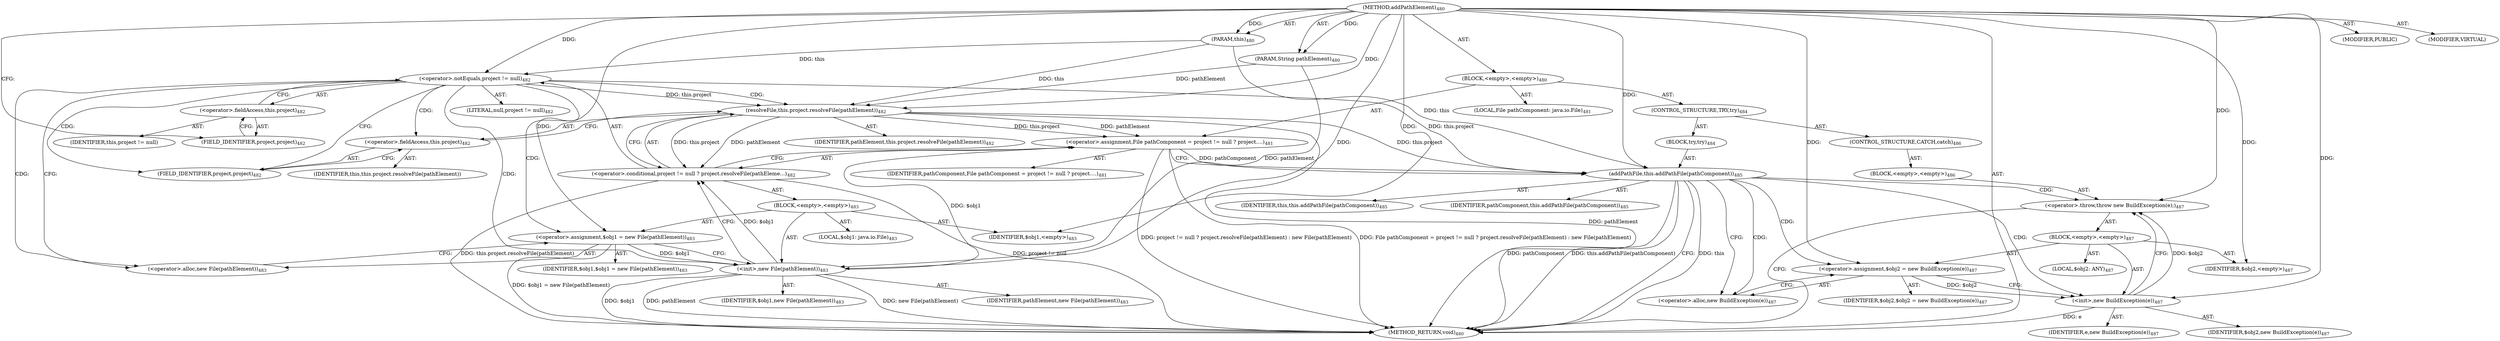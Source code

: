 digraph "addPathElement" {  
"111669149712" [label = <(METHOD,addPathElement)<SUB>480</SUB>> ]
"115964117002" [label = <(PARAM,this)<SUB>480</SUB>> ]
"115964117043" [label = <(PARAM,String pathElement)<SUB>480</SUB>> ]
"25769803809" [label = <(BLOCK,&lt;empty&gt;,&lt;empty&gt;)<SUB>480</SUB>> ]
"94489280520" [label = <(LOCAL,File pathComponent: java.io.File)<SUB>481</SUB>> ]
"30064771270" [label = <(&lt;operator&gt;.assignment,File pathComponent = project != null ? project....)<SUB>481</SUB>> ]
"68719476926" [label = <(IDENTIFIER,pathComponent,File pathComponent = project != null ? project....)<SUB>481</SUB>> ]
"30064771271" [label = <(&lt;operator&gt;.conditional,project != null ? project.resolveFile(pathEleme...)<SUB>482</SUB>> ]
"30064771272" [label = <(&lt;operator&gt;.notEquals,project != null)<SUB>482</SUB>> ]
"30064771273" [label = <(&lt;operator&gt;.fieldAccess,this.project)<SUB>482</SUB>> ]
"68719476927" [label = <(IDENTIFIER,this,project != null)> ]
"55834574920" [label = <(FIELD_IDENTIFIER,project,project)<SUB>482</SUB>> ]
"90194313253" [label = <(LITERAL,null,project != null)<SUB>482</SUB>> ]
"30064771274" [label = <(resolveFile,this.project.resolveFile(pathElement))<SUB>482</SUB>> ]
"30064771275" [label = <(&lt;operator&gt;.fieldAccess,this.project)<SUB>482</SUB>> ]
"68719476928" [label = <(IDENTIFIER,this,this.project.resolveFile(pathElement))> ]
"55834574921" [label = <(FIELD_IDENTIFIER,project,project)<SUB>482</SUB>> ]
"68719476929" [label = <(IDENTIFIER,pathElement,this.project.resolveFile(pathElement))<SUB>482</SUB>> ]
"25769803810" [label = <(BLOCK,&lt;empty&gt;,&lt;empty&gt;)<SUB>483</SUB>> ]
"94489280521" [label = <(LOCAL,$obj1: java.io.File)<SUB>483</SUB>> ]
"30064771276" [label = <(&lt;operator&gt;.assignment,$obj1 = new File(pathElement))<SUB>483</SUB>> ]
"68719476930" [label = <(IDENTIFIER,$obj1,$obj1 = new File(pathElement))<SUB>483</SUB>> ]
"30064771277" [label = <(&lt;operator&gt;.alloc,new File(pathElement))<SUB>483</SUB>> ]
"30064771278" [label = <(&lt;init&gt;,new File(pathElement))<SUB>483</SUB>> ]
"68719476931" [label = <(IDENTIFIER,$obj1,new File(pathElement))<SUB>483</SUB>> ]
"68719476932" [label = <(IDENTIFIER,pathElement,new File(pathElement))<SUB>483</SUB>> ]
"68719476933" [label = <(IDENTIFIER,$obj1,&lt;empty&gt;)<SUB>483</SUB>> ]
"47244640272" [label = <(CONTROL_STRUCTURE,TRY,try)<SUB>484</SUB>> ]
"25769803811" [label = <(BLOCK,try,try)<SUB>484</SUB>> ]
"30064771279" [label = <(addPathFile,this.addPathFile(pathComponent))<SUB>485</SUB>> ]
"68719476755" [label = <(IDENTIFIER,this,this.addPathFile(pathComponent))<SUB>485</SUB>> ]
"68719476934" [label = <(IDENTIFIER,pathComponent,this.addPathFile(pathComponent))<SUB>485</SUB>> ]
"47244640273" [label = <(CONTROL_STRUCTURE,CATCH,catch)<SUB>486</SUB>> ]
"25769803812" [label = <(BLOCK,&lt;empty&gt;,&lt;empty&gt;)<SUB>486</SUB>> ]
"30064771280" [label = <(&lt;operator&gt;.throw,throw new BuildException(e);)<SUB>487</SUB>> ]
"25769803813" [label = <(BLOCK,&lt;empty&gt;,&lt;empty&gt;)<SUB>487</SUB>> ]
"94489280522" [label = <(LOCAL,$obj2: ANY)<SUB>487</SUB>> ]
"30064771281" [label = <(&lt;operator&gt;.assignment,$obj2 = new BuildException(e))<SUB>487</SUB>> ]
"68719476935" [label = <(IDENTIFIER,$obj2,$obj2 = new BuildException(e))<SUB>487</SUB>> ]
"30064771282" [label = <(&lt;operator&gt;.alloc,new BuildException(e))<SUB>487</SUB>> ]
"30064771283" [label = <(&lt;init&gt;,new BuildException(e))<SUB>487</SUB>> ]
"68719476936" [label = <(IDENTIFIER,$obj2,new BuildException(e))<SUB>487</SUB>> ]
"68719476937" [label = <(IDENTIFIER,e,new BuildException(e))<SUB>487</SUB>> ]
"68719476938" [label = <(IDENTIFIER,$obj2,&lt;empty&gt;)<SUB>487</SUB>> ]
"133143986229" [label = <(MODIFIER,PUBLIC)> ]
"133143986230" [label = <(MODIFIER,VIRTUAL)> ]
"128849018896" [label = <(METHOD_RETURN,void)<SUB>480</SUB>> ]
  "111669149712" -> "115964117002"  [ label = "AST: "] 
  "111669149712" -> "115964117043"  [ label = "AST: "] 
  "111669149712" -> "25769803809"  [ label = "AST: "] 
  "111669149712" -> "133143986229"  [ label = "AST: "] 
  "111669149712" -> "133143986230"  [ label = "AST: "] 
  "111669149712" -> "128849018896"  [ label = "AST: "] 
  "25769803809" -> "94489280520"  [ label = "AST: "] 
  "25769803809" -> "30064771270"  [ label = "AST: "] 
  "25769803809" -> "47244640272"  [ label = "AST: "] 
  "30064771270" -> "68719476926"  [ label = "AST: "] 
  "30064771270" -> "30064771271"  [ label = "AST: "] 
  "30064771271" -> "30064771272"  [ label = "AST: "] 
  "30064771271" -> "30064771274"  [ label = "AST: "] 
  "30064771271" -> "25769803810"  [ label = "AST: "] 
  "30064771272" -> "30064771273"  [ label = "AST: "] 
  "30064771272" -> "90194313253"  [ label = "AST: "] 
  "30064771273" -> "68719476927"  [ label = "AST: "] 
  "30064771273" -> "55834574920"  [ label = "AST: "] 
  "30064771274" -> "30064771275"  [ label = "AST: "] 
  "30064771274" -> "68719476929"  [ label = "AST: "] 
  "30064771275" -> "68719476928"  [ label = "AST: "] 
  "30064771275" -> "55834574921"  [ label = "AST: "] 
  "25769803810" -> "94489280521"  [ label = "AST: "] 
  "25769803810" -> "30064771276"  [ label = "AST: "] 
  "25769803810" -> "30064771278"  [ label = "AST: "] 
  "25769803810" -> "68719476933"  [ label = "AST: "] 
  "30064771276" -> "68719476930"  [ label = "AST: "] 
  "30064771276" -> "30064771277"  [ label = "AST: "] 
  "30064771278" -> "68719476931"  [ label = "AST: "] 
  "30064771278" -> "68719476932"  [ label = "AST: "] 
  "47244640272" -> "25769803811"  [ label = "AST: "] 
  "47244640272" -> "47244640273"  [ label = "AST: "] 
  "25769803811" -> "30064771279"  [ label = "AST: "] 
  "30064771279" -> "68719476755"  [ label = "AST: "] 
  "30064771279" -> "68719476934"  [ label = "AST: "] 
  "47244640273" -> "25769803812"  [ label = "AST: "] 
  "25769803812" -> "30064771280"  [ label = "AST: "] 
  "30064771280" -> "25769803813"  [ label = "AST: "] 
  "25769803813" -> "94489280522"  [ label = "AST: "] 
  "25769803813" -> "30064771281"  [ label = "AST: "] 
  "25769803813" -> "30064771283"  [ label = "AST: "] 
  "25769803813" -> "68719476938"  [ label = "AST: "] 
  "30064771281" -> "68719476935"  [ label = "AST: "] 
  "30064771281" -> "30064771282"  [ label = "AST: "] 
  "30064771283" -> "68719476936"  [ label = "AST: "] 
  "30064771283" -> "68719476937"  [ label = "AST: "] 
  "30064771270" -> "30064771279"  [ label = "CFG: "] 
  "30064771271" -> "30064771270"  [ label = "CFG: "] 
  "30064771272" -> "55834574921"  [ label = "CFG: "] 
  "30064771272" -> "30064771277"  [ label = "CFG: "] 
  "30064771274" -> "30064771271"  [ label = "CFG: "] 
  "30064771279" -> "128849018896"  [ label = "CFG: "] 
  "30064771279" -> "30064771282"  [ label = "CFG: "] 
  "30064771273" -> "30064771272"  [ label = "CFG: "] 
  "30064771275" -> "30064771274"  [ label = "CFG: "] 
  "30064771276" -> "30064771278"  [ label = "CFG: "] 
  "30064771278" -> "30064771271"  [ label = "CFG: "] 
  "30064771280" -> "128849018896"  [ label = "CFG: "] 
  "55834574920" -> "30064771273"  [ label = "CFG: "] 
  "55834574921" -> "30064771275"  [ label = "CFG: "] 
  "30064771277" -> "30064771276"  [ label = "CFG: "] 
  "30064771281" -> "30064771283"  [ label = "CFG: "] 
  "30064771283" -> "30064771280"  [ label = "CFG: "] 
  "30064771282" -> "30064771281"  [ label = "CFG: "] 
  "111669149712" -> "55834574920"  [ label = "CFG: "] 
  "30064771271" -> "128849018896"  [ label = "DDG: project != null"] 
  "30064771276" -> "128849018896"  [ label = "DDG: $obj1 = new File(pathElement)"] 
  "30064771278" -> "128849018896"  [ label = "DDG: $obj1"] 
  "30064771278" -> "128849018896"  [ label = "DDG: pathElement"] 
  "30064771278" -> "128849018896"  [ label = "DDG: new File(pathElement)"] 
  "30064771274" -> "128849018896"  [ label = "DDG: pathElement"] 
  "30064771271" -> "128849018896"  [ label = "DDG: this.project.resolveFile(pathElement)"] 
  "30064771270" -> "128849018896"  [ label = "DDG: project != null ? project.resolveFile(pathElement) : new File(pathElement)"] 
  "30064771270" -> "128849018896"  [ label = "DDG: File pathComponent = project != null ? project.resolveFile(pathElement) : new File(pathElement)"] 
  "30064771279" -> "128849018896"  [ label = "DDG: this"] 
  "30064771279" -> "128849018896"  [ label = "DDG: pathComponent"] 
  "30064771279" -> "128849018896"  [ label = "DDG: this.addPathFile(pathComponent)"] 
  "30064771283" -> "128849018896"  [ label = "DDG: e"] 
  "111669149712" -> "115964117002"  [ label = "DDG: "] 
  "111669149712" -> "115964117043"  [ label = "DDG: "] 
  "30064771274" -> "30064771270"  [ label = "DDG: this.project"] 
  "30064771274" -> "30064771270"  [ label = "DDG: pathElement"] 
  "30064771278" -> "30064771270"  [ label = "DDG: $obj1"] 
  "30064771274" -> "30064771271"  [ label = "DDG: this.project"] 
  "30064771274" -> "30064771271"  [ label = "DDG: pathElement"] 
  "30064771278" -> "30064771271"  [ label = "DDG: $obj1"] 
  "115964117002" -> "30064771272"  [ label = "DDG: this"] 
  "111669149712" -> "30064771272"  [ label = "DDG: "] 
  "115964117002" -> "30064771274"  [ label = "DDG: this"] 
  "30064771272" -> "30064771274"  [ label = "DDG: this.project"] 
  "115964117043" -> "30064771274"  [ label = "DDG: pathElement"] 
  "111669149712" -> "30064771274"  [ label = "DDG: "] 
  "111669149712" -> "30064771276"  [ label = "DDG: "] 
  "111669149712" -> "68719476933"  [ label = "DDG: "] 
  "115964117002" -> "30064771279"  [ label = "DDG: this"] 
  "30064771272" -> "30064771279"  [ label = "DDG: this.project"] 
  "30064771274" -> "30064771279"  [ label = "DDG: this.project"] 
  "111669149712" -> "30064771279"  [ label = "DDG: "] 
  "30064771270" -> "30064771279"  [ label = "DDG: pathComponent"] 
  "30064771276" -> "30064771278"  [ label = "DDG: $obj1"] 
  "111669149712" -> "30064771278"  [ label = "DDG: "] 
  "115964117043" -> "30064771278"  [ label = "DDG: pathElement"] 
  "30064771283" -> "30064771280"  [ label = "DDG: $obj2"] 
  "111669149712" -> "30064771280"  [ label = "DDG: "] 
  "111669149712" -> "30064771281"  [ label = "DDG: "] 
  "111669149712" -> "68719476938"  [ label = "DDG: "] 
  "30064771281" -> "30064771283"  [ label = "DDG: $obj2"] 
  "111669149712" -> "30064771283"  [ label = "DDG: "] 
  "30064771272" -> "30064771278"  [ label = "CDG: "] 
  "30064771272" -> "30064771277"  [ label = "CDG: "] 
  "30064771272" -> "30064771276"  [ label = "CDG: "] 
  "30064771272" -> "30064771275"  [ label = "CDG: "] 
  "30064771272" -> "30064771274"  [ label = "CDG: "] 
  "30064771272" -> "55834574921"  [ label = "CDG: "] 
  "30064771279" -> "30064771281"  [ label = "CDG: "] 
  "30064771279" -> "30064771280"  [ label = "CDG: "] 
  "30064771279" -> "30064771283"  [ label = "CDG: "] 
  "30064771279" -> "30064771282"  [ label = "CDG: "] 
}
